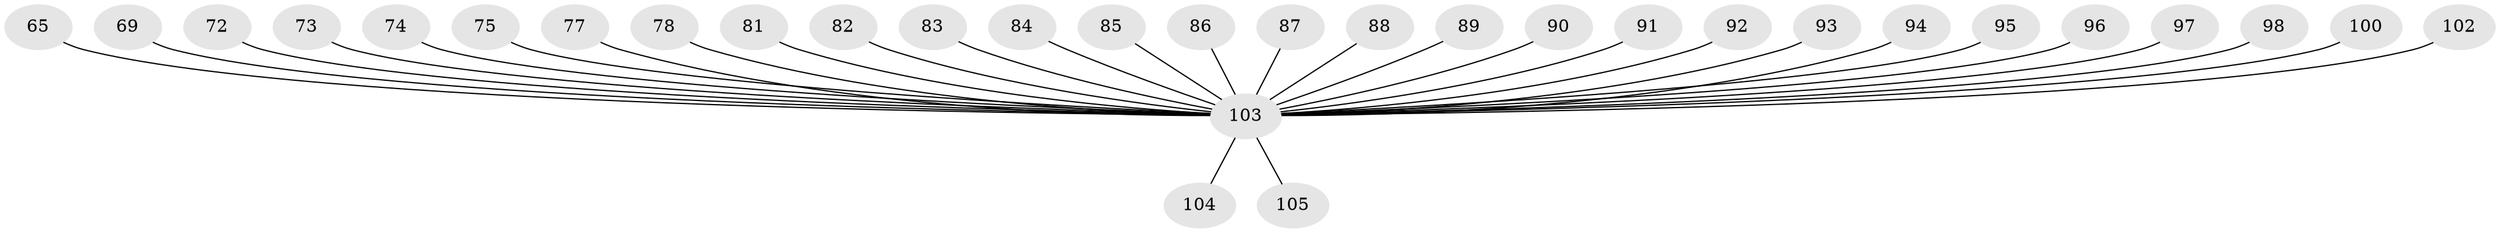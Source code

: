 // original degree distribution, {4: 0.06666666666666667, 6: 0.01904761904761905, 9: 0.009523809523809525, 5: 0.02857142857142857, 2: 0.24761904761904763, 3: 0.09523809523809523, 1: 0.5238095238095238, 7: 0.009523809523809525}
// Generated by graph-tools (version 1.1) at 2025/55/03/04/25 21:55:53]
// undirected, 31 vertices, 30 edges
graph export_dot {
graph [start="1"]
  node [color=gray90,style=filled];
  65;
  69;
  72;
  73;
  74;
  75;
  77;
  78;
  81;
  82;
  83;
  84;
  85;
  86;
  87;
  88;
  89;
  90 [super="+58"];
  91;
  92;
  93;
  94;
  95;
  96;
  97;
  98;
  100;
  102 [super="+57"];
  103 [super="+18+1+3+12+17+29+37+40+30+32+53+36+68+99+43+56+66+39+45+47+49+101+52+50+55+61+70+76+79+59+60+62+63"];
  104 [super="+41"];
  105;
  65 -- 103;
  69 -- 103;
  72 -- 103;
  73 -- 103;
  74 -- 103;
  75 -- 103;
  77 -- 103;
  78 -- 103;
  81 -- 103;
  82 -- 103;
  83 -- 103;
  84 -- 103;
  85 -- 103;
  86 -- 103;
  87 -- 103;
  88 -- 103;
  89 -- 103;
  90 -- 103;
  91 -- 103;
  92 -- 103;
  93 -- 103;
  94 -- 103;
  95 -- 103;
  96 -- 103;
  97 -- 103;
  98 -- 103;
  100 -- 103;
  102 -- 103;
  103 -- 104;
  103 -- 105;
}
